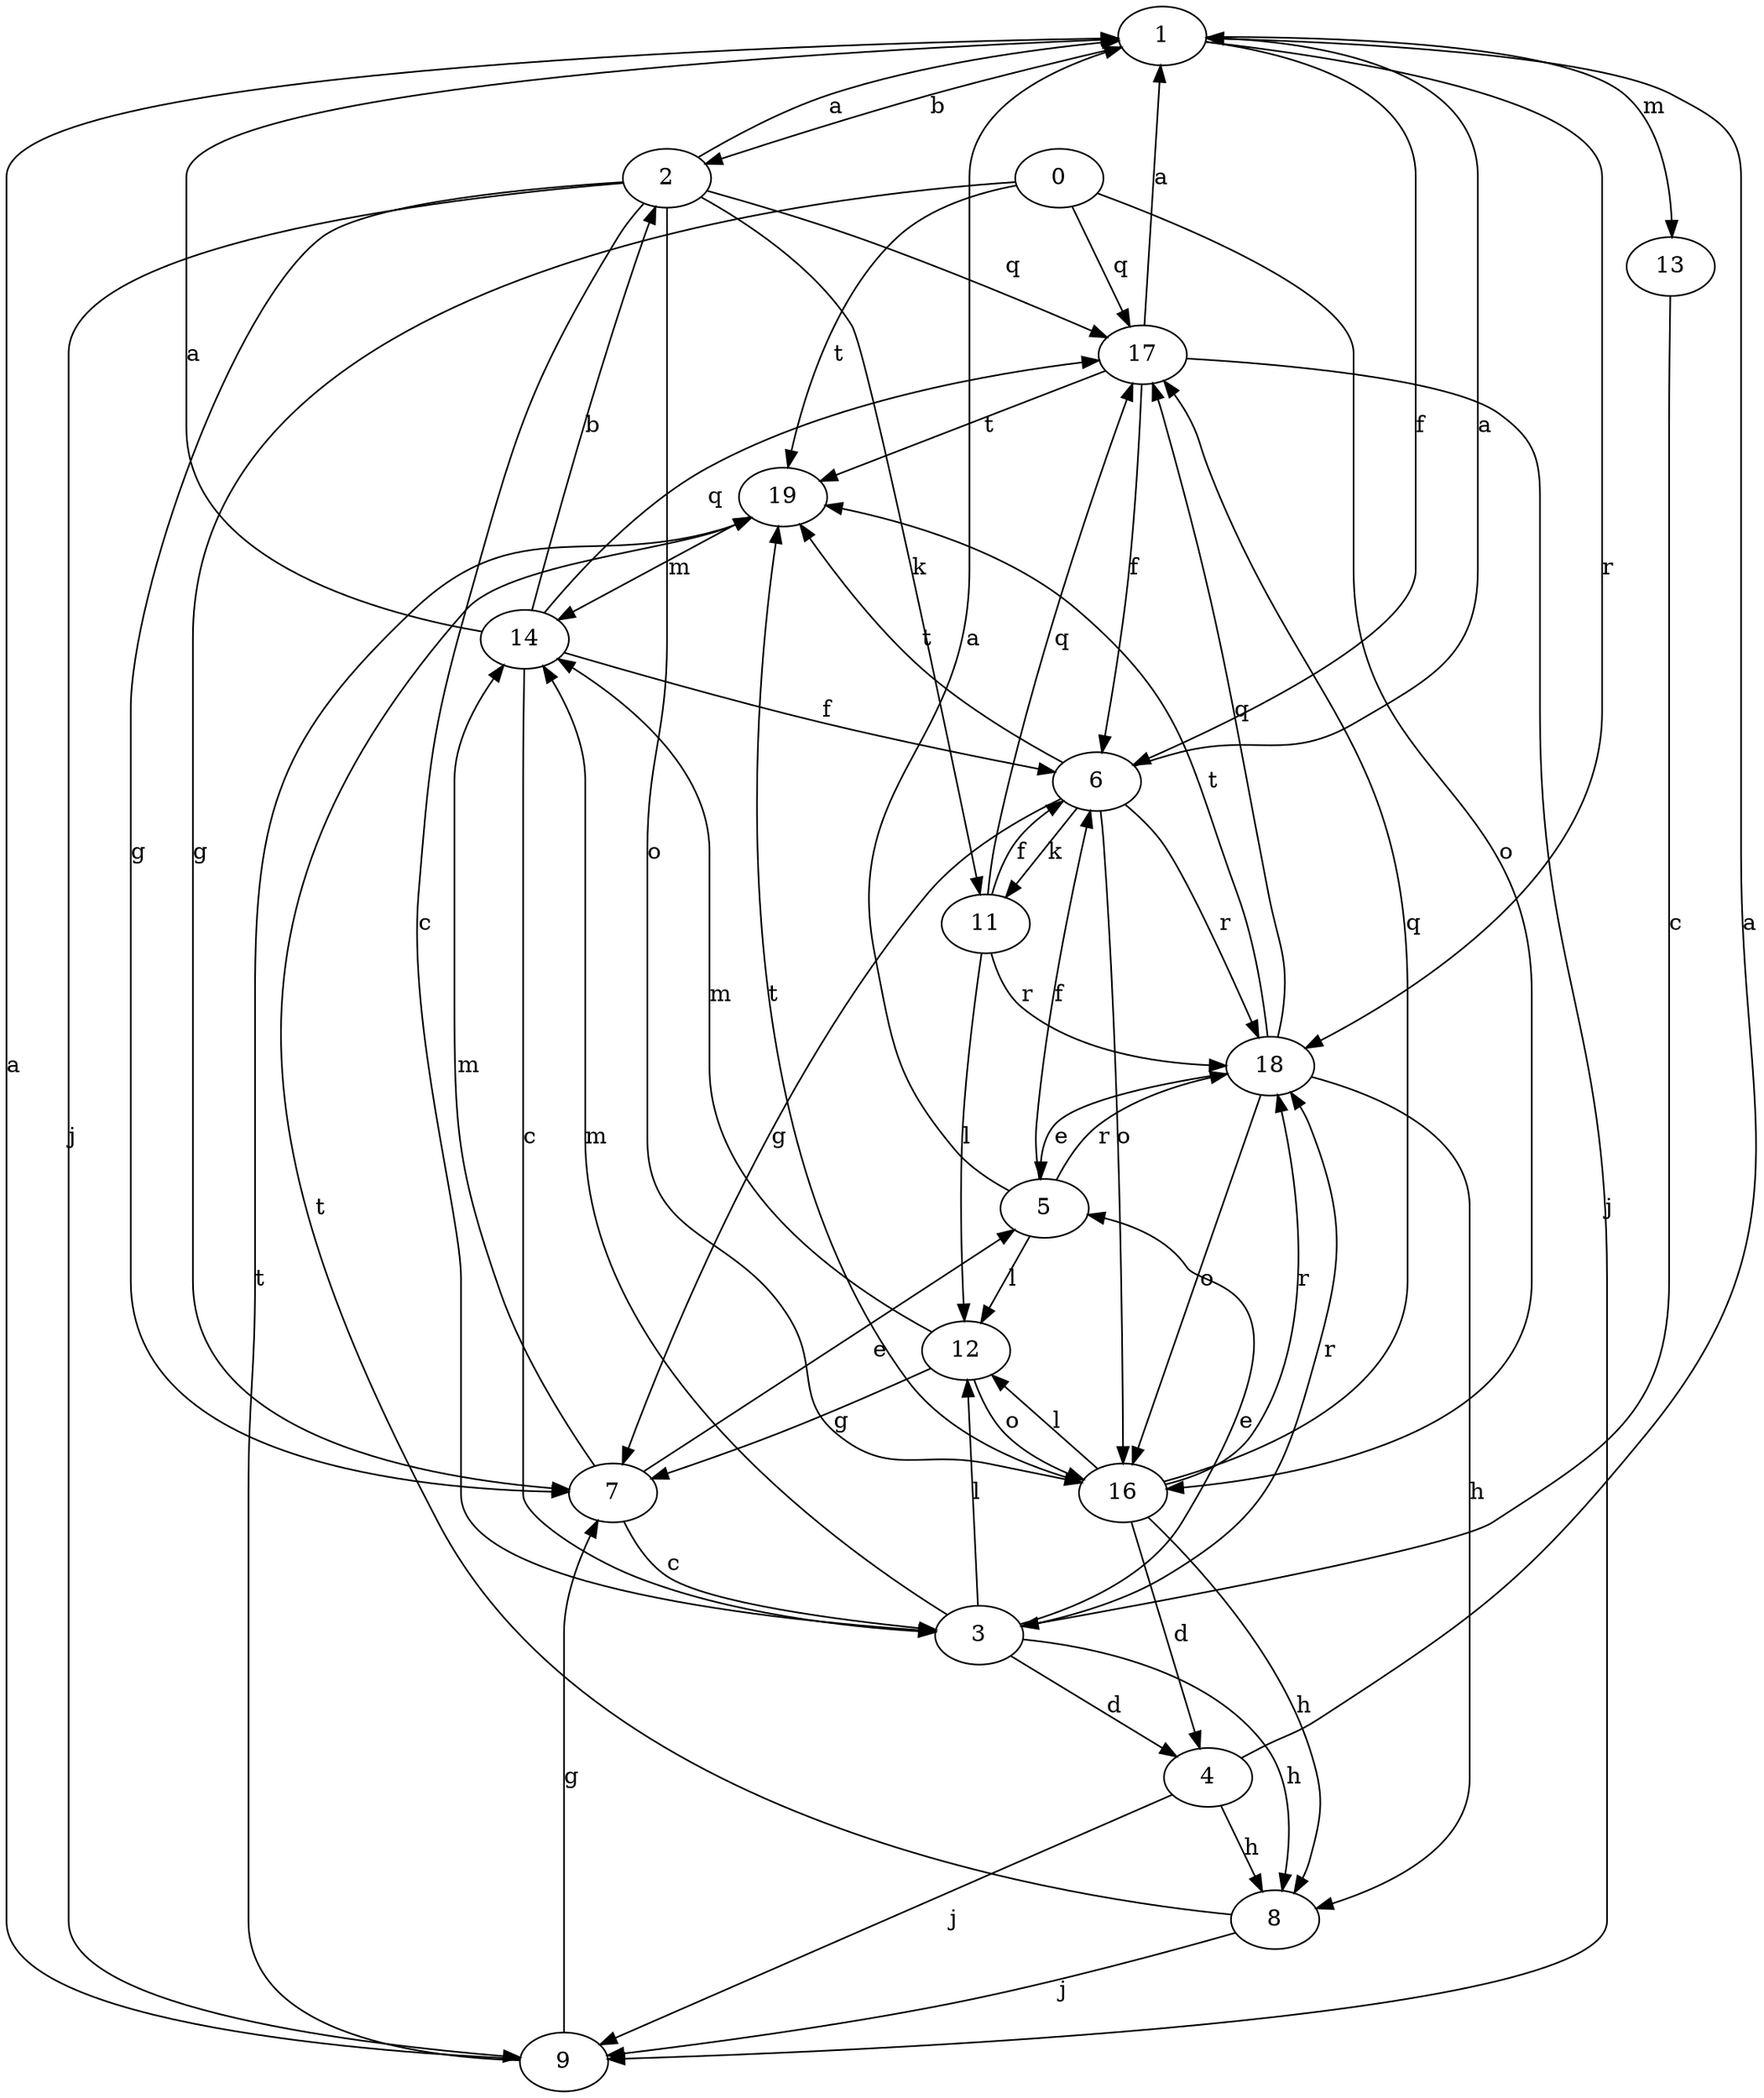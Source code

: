 strict digraph  {
1;
2;
0;
3;
4;
5;
6;
7;
8;
9;
11;
12;
13;
14;
16;
17;
18;
19;
1 -> 2  [label=b];
1 -> 6  [label=f];
1 -> 13  [label=m];
1 -> 18  [label=r];
2 -> 1  [label=a];
2 -> 3  [label=c];
2 -> 7  [label=g];
2 -> 9  [label=j];
2 -> 11  [label=k];
2 -> 16  [label=o];
2 -> 17  [label=q];
0 -> 7  [label=g];
0 -> 16  [label=o];
0 -> 17  [label=q];
0 -> 19  [label=t];
3 -> 4  [label=d];
3 -> 5  [label=e];
3 -> 8  [label=h];
3 -> 12  [label=l];
3 -> 14  [label=m];
3 -> 18  [label=r];
4 -> 1  [label=a];
4 -> 8  [label=h];
4 -> 9  [label=j];
5 -> 1  [label=a];
5 -> 6  [label=f];
5 -> 12  [label=l];
5 -> 18  [label=r];
6 -> 1  [label=a];
6 -> 7  [label=g];
6 -> 11  [label=k];
6 -> 16  [label=o];
6 -> 18  [label=r];
6 -> 19  [label=t];
7 -> 3  [label=c];
7 -> 5  [label=e];
7 -> 14  [label=m];
8 -> 9  [label=j];
8 -> 19  [label=t];
9 -> 1  [label=a];
9 -> 7  [label=g];
9 -> 19  [label=t];
11 -> 6  [label=f];
11 -> 12  [label=l];
11 -> 17  [label=q];
11 -> 18  [label=r];
12 -> 7  [label=g];
12 -> 14  [label=m];
12 -> 16  [label=o];
13 -> 3  [label=c];
14 -> 1  [label=a];
14 -> 2  [label=b];
14 -> 3  [label=c];
14 -> 6  [label=f];
14 -> 17  [label=q];
16 -> 4  [label=d];
16 -> 8  [label=h];
16 -> 12  [label=l];
16 -> 17  [label=q];
16 -> 18  [label=r];
16 -> 19  [label=t];
17 -> 1  [label=a];
17 -> 6  [label=f];
17 -> 9  [label=j];
17 -> 19  [label=t];
18 -> 5  [label=e];
18 -> 8  [label=h];
18 -> 16  [label=o];
18 -> 17  [label=q];
18 -> 19  [label=t];
19 -> 14  [label=m];
}
